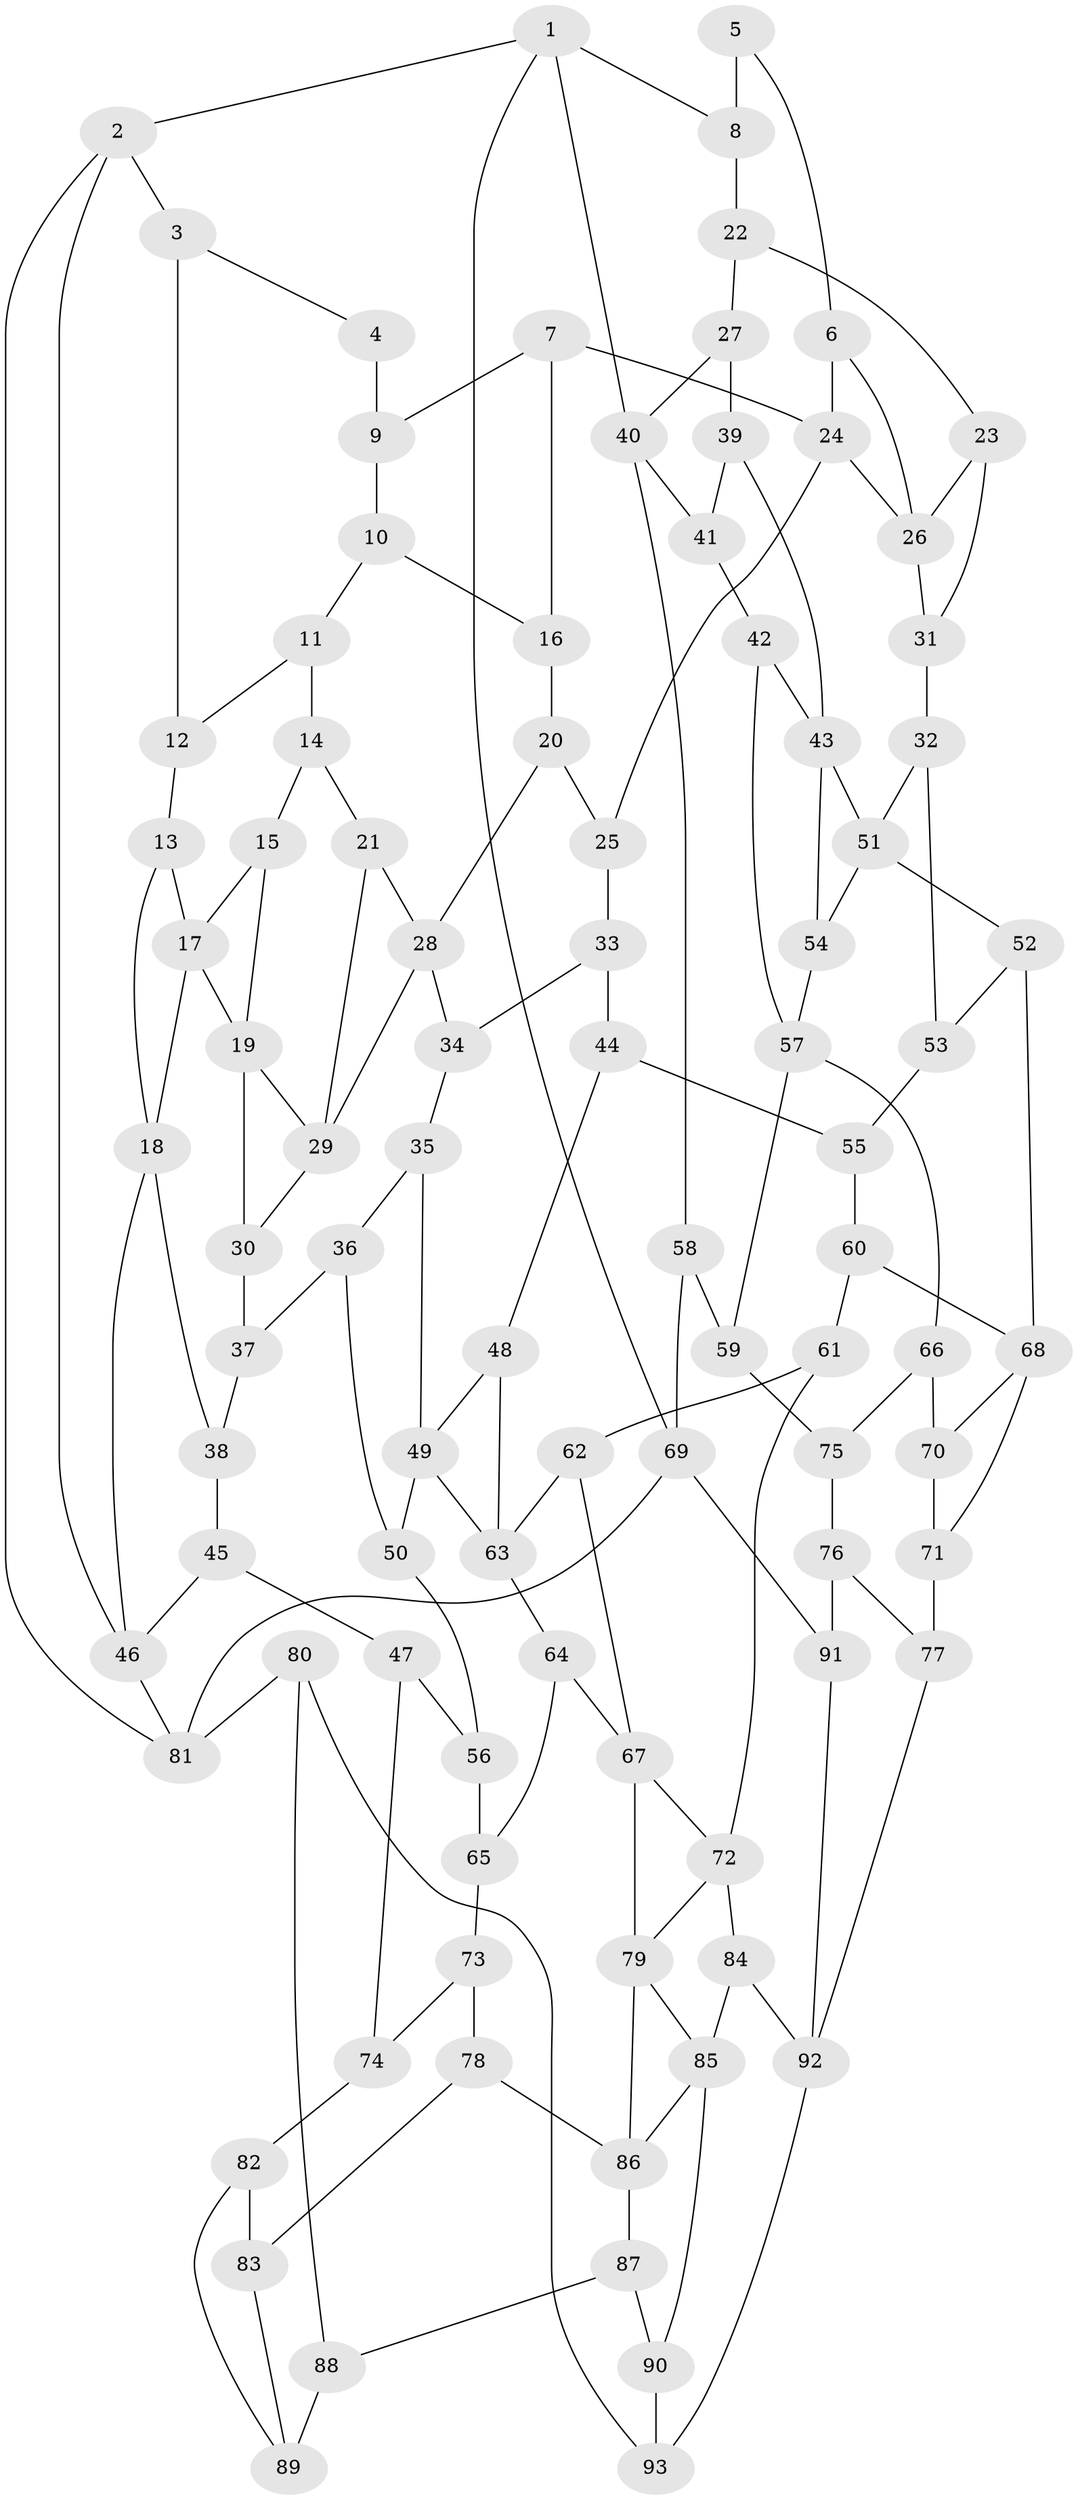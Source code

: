 // original degree distribution, {3: 0.015151515151515152, 4: 0.23484848484848486, 6: 0.2196969696969697, 5: 0.5303030303030303}
// Generated by graph-tools (version 1.1) at 2025/38/03/04/25 23:38:37]
// undirected, 93 vertices, 151 edges
graph export_dot {
  node [color=gray90,style=filled];
  1;
  2;
  3;
  4;
  5;
  6;
  7;
  8;
  9;
  10;
  11;
  12;
  13;
  14;
  15;
  16;
  17;
  18;
  19;
  20;
  21;
  22;
  23;
  24;
  25;
  26;
  27;
  28;
  29;
  30;
  31;
  32;
  33;
  34;
  35;
  36;
  37;
  38;
  39;
  40;
  41;
  42;
  43;
  44;
  45;
  46;
  47;
  48;
  49;
  50;
  51;
  52;
  53;
  54;
  55;
  56;
  57;
  58;
  59;
  60;
  61;
  62;
  63;
  64;
  65;
  66;
  67;
  68;
  69;
  70;
  71;
  72;
  73;
  74;
  75;
  76;
  77;
  78;
  79;
  80;
  81;
  82;
  83;
  84;
  85;
  86;
  87;
  88;
  89;
  90;
  91;
  92;
  93;
  1 -- 2 [weight=1.0];
  1 -- 8 [weight=1.0];
  1 -- 40 [weight=1.0];
  1 -- 69 [weight=1.0];
  2 -- 3 [weight=1.0];
  2 -- 46 [weight=1.0];
  2 -- 81 [weight=1.0];
  3 -- 4 [weight=1.0];
  3 -- 12 [weight=1.0];
  4 -- 9 [weight=2.0];
  5 -- 6 [weight=1.0];
  5 -- 8 [weight=2.0];
  6 -- 24 [weight=1.0];
  6 -- 26 [weight=1.0];
  7 -- 9 [weight=1.0];
  7 -- 16 [weight=1.0];
  7 -- 24 [weight=1.0];
  8 -- 22 [weight=1.0];
  9 -- 10 [weight=1.0];
  10 -- 11 [weight=1.0];
  10 -- 16 [weight=1.0];
  11 -- 12 [weight=1.0];
  11 -- 14 [weight=1.0];
  12 -- 13 [weight=1.0];
  13 -- 17 [weight=1.0];
  13 -- 18 [weight=1.0];
  14 -- 15 [weight=1.0];
  14 -- 21 [weight=1.0];
  15 -- 17 [weight=1.0];
  15 -- 19 [weight=1.0];
  16 -- 20 [weight=1.0];
  17 -- 18 [weight=1.0];
  17 -- 19 [weight=1.0];
  18 -- 38 [weight=1.0];
  18 -- 46 [weight=1.0];
  19 -- 29 [weight=1.0];
  19 -- 30 [weight=1.0];
  20 -- 25 [weight=1.0];
  20 -- 28 [weight=1.0];
  21 -- 28 [weight=1.0];
  21 -- 29 [weight=1.0];
  22 -- 23 [weight=1.0];
  22 -- 27 [weight=1.0];
  23 -- 26 [weight=1.0];
  23 -- 31 [weight=1.0];
  24 -- 25 [weight=1.0];
  24 -- 26 [weight=1.0];
  25 -- 33 [weight=1.0];
  26 -- 31 [weight=1.0];
  27 -- 39 [weight=2.0];
  27 -- 40 [weight=1.0];
  28 -- 29 [weight=1.0];
  28 -- 34 [weight=1.0];
  29 -- 30 [weight=1.0];
  30 -- 37 [weight=1.0];
  31 -- 32 [weight=1.0];
  32 -- 51 [weight=1.0];
  32 -- 53 [weight=1.0];
  33 -- 34 [weight=1.0];
  33 -- 44 [weight=1.0];
  34 -- 35 [weight=1.0];
  35 -- 36 [weight=1.0];
  35 -- 49 [weight=1.0];
  36 -- 37 [weight=1.0];
  36 -- 50 [weight=1.0];
  37 -- 38 [weight=1.0];
  38 -- 45 [weight=1.0];
  39 -- 41 [weight=1.0];
  39 -- 43 [weight=1.0];
  40 -- 41 [weight=1.0];
  40 -- 58 [weight=1.0];
  41 -- 42 [weight=1.0];
  42 -- 43 [weight=1.0];
  42 -- 57 [weight=1.0];
  43 -- 51 [weight=1.0];
  43 -- 54 [weight=1.0];
  44 -- 48 [weight=1.0];
  44 -- 55 [weight=1.0];
  45 -- 46 [weight=1.0];
  45 -- 47 [weight=1.0];
  46 -- 81 [weight=1.0];
  47 -- 56 [weight=1.0];
  47 -- 74 [weight=1.0];
  48 -- 49 [weight=1.0];
  48 -- 63 [weight=1.0];
  49 -- 50 [weight=1.0];
  49 -- 63 [weight=1.0];
  50 -- 56 [weight=2.0];
  51 -- 52 [weight=1.0];
  51 -- 54 [weight=1.0];
  52 -- 53 [weight=1.0];
  52 -- 68 [weight=1.0];
  53 -- 55 [weight=2.0];
  54 -- 57 [weight=1.0];
  55 -- 60 [weight=1.0];
  56 -- 65 [weight=1.0];
  57 -- 59 [weight=1.0];
  57 -- 66 [weight=1.0];
  58 -- 59 [weight=1.0];
  58 -- 69 [weight=1.0];
  59 -- 75 [weight=2.0];
  60 -- 61 [weight=1.0];
  60 -- 68 [weight=1.0];
  61 -- 62 [weight=1.0];
  61 -- 72 [weight=1.0];
  62 -- 63 [weight=1.0];
  62 -- 67 [weight=1.0];
  63 -- 64 [weight=1.0];
  64 -- 65 [weight=1.0];
  64 -- 67 [weight=1.0];
  65 -- 73 [weight=1.0];
  66 -- 70 [weight=2.0];
  66 -- 75 [weight=1.0];
  67 -- 72 [weight=1.0];
  67 -- 79 [weight=1.0];
  68 -- 70 [weight=1.0];
  68 -- 71 [weight=1.0];
  69 -- 81 [weight=1.0];
  69 -- 91 [weight=1.0];
  70 -- 71 [weight=1.0];
  71 -- 77 [weight=1.0];
  72 -- 79 [weight=1.0];
  72 -- 84 [weight=1.0];
  73 -- 74 [weight=1.0];
  73 -- 78 [weight=1.0];
  74 -- 82 [weight=2.0];
  75 -- 76 [weight=1.0];
  76 -- 77 [weight=1.0];
  76 -- 91 [weight=1.0];
  77 -- 92 [weight=1.0];
  78 -- 83 [weight=1.0];
  78 -- 86 [weight=1.0];
  79 -- 85 [weight=1.0];
  79 -- 86 [weight=1.0];
  80 -- 81 [weight=1.0];
  80 -- 88 [weight=1.0];
  80 -- 93 [weight=1.0];
  82 -- 83 [weight=1.0];
  82 -- 89 [weight=1.0];
  83 -- 89 [weight=1.0];
  84 -- 85 [weight=1.0];
  84 -- 92 [weight=1.0];
  85 -- 86 [weight=1.0];
  85 -- 90 [weight=1.0];
  86 -- 87 [weight=1.0];
  87 -- 88 [weight=1.0];
  87 -- 90 [weight=1.0];
  88 -- 89 [weight=2.0];
  90 -- 93 [weight=1.0];
  91 -- 92 [weight=1.0];
  92 -- 93 [weight=1.0];
}
